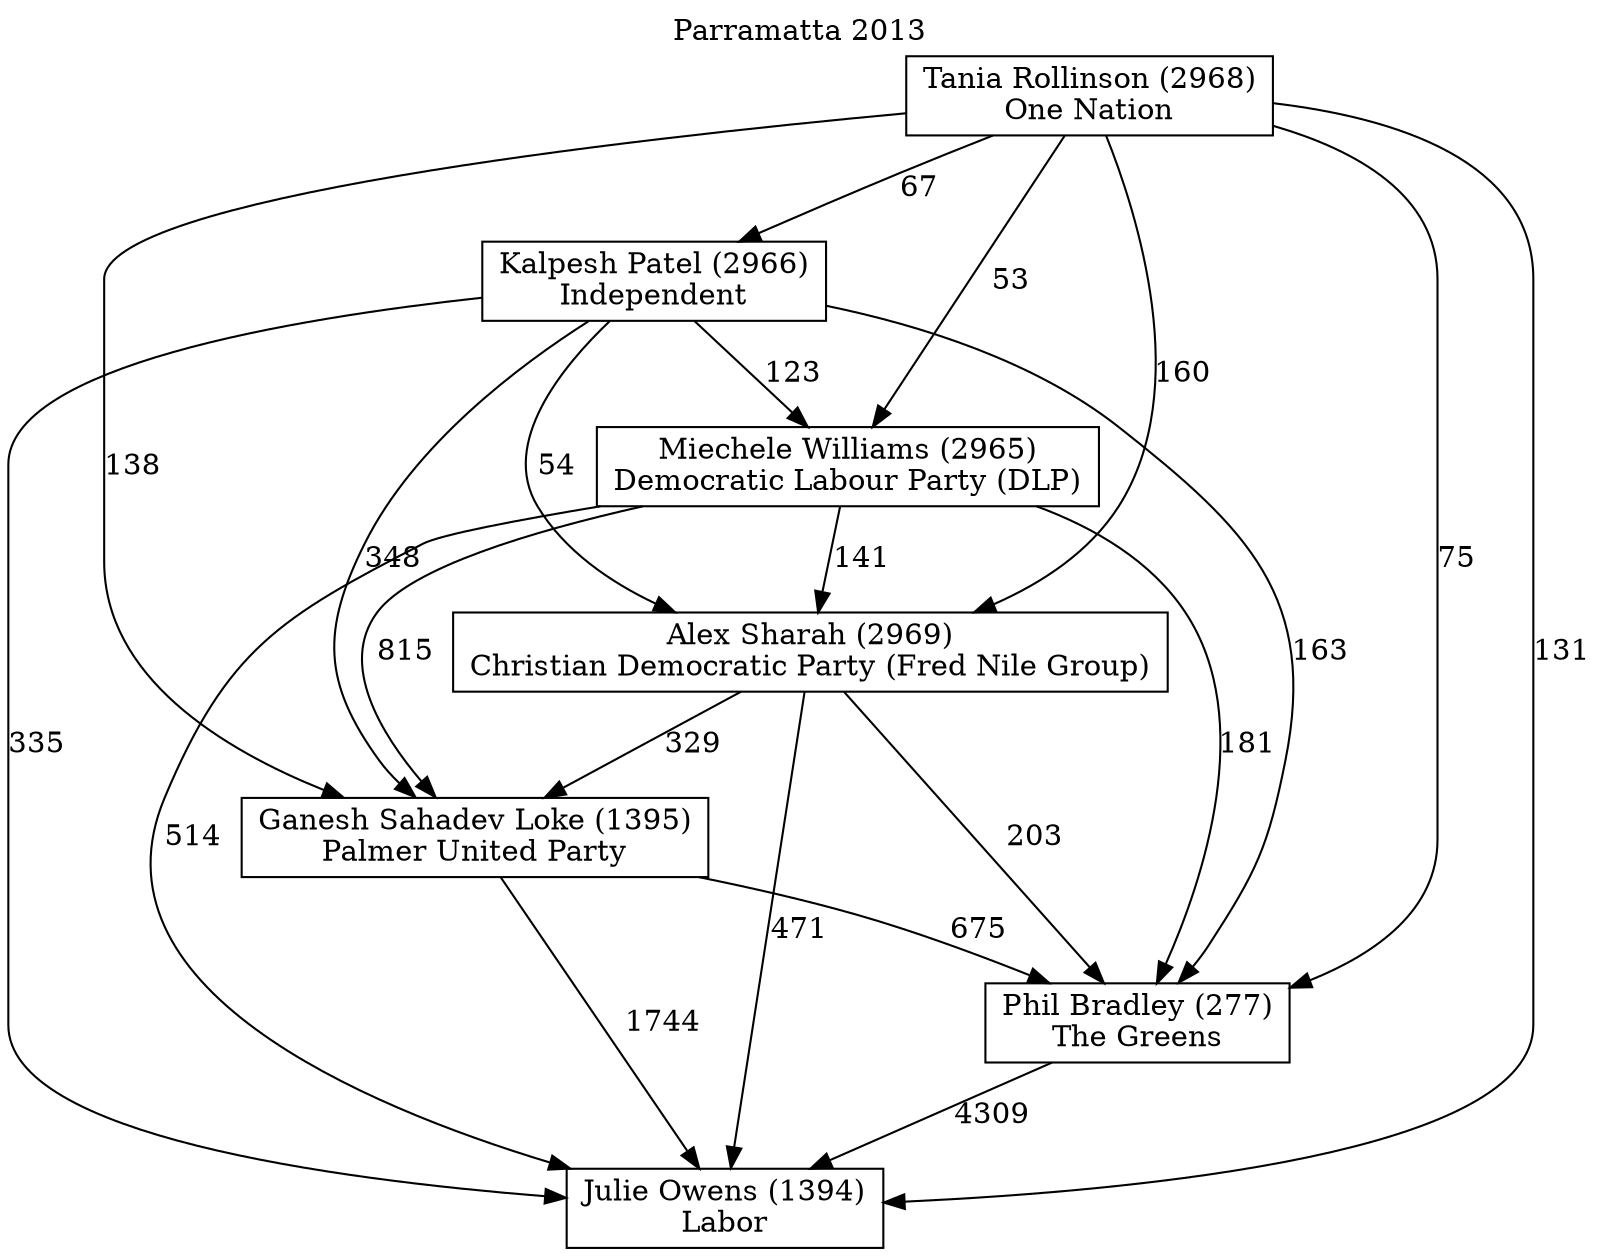 // House preference flow
digraph "Julie Owens (1394)_Parramatta_2013" {
	graph [label="Parramatta 2013" labelloc=t mclimit=10]
	node [shape=box]
	"Alex Sharah (2969)" [label="Alex Sharah (2969)
Christian Democratic Party (Fred Nile Group)"]
	"Ganesh Sahadev Loke (1395)" [label="Ganesh Sahadev Loke (1395)
Palmer United Party"]
	"Julie Owens (1394)" [label="Julie Owens (1394)
Labor"]
	"Kalpesh Patel (2966)" [label="Kalpesh Patel (2966)
Independent"]
	"Miechele Williams (2965)" [label="Miechele Williams (2965)
Democratic Labour Party (DLP)"]
	"Phil Bradley (277)" [label="Phil Bradley (277)
The Greens"]
	"Tania Rollinson (2968)" [label="Tania Rollinson (2968)
One Nation"]
	"Alex Sharah (2969)" -> "Ganesh Sahadev Loke (1395)" [label=329]
	"Alex Sharah (2969)" -> "Julie Owens (1394)" [label=471]
	"Alex Sharah (2969)" -> "Phil Bradley (277)" [label=203]
	"Ganesh Sahadev Loke (1395)" -> "Julie Owens (1394)" [label=1744]
	"Ganesh Sahadev Loke (1395)" -> "Phil Bradley (277)" [label=675]
	"Kalpesh Patel (2966)" -> "Alex Sharah (2969)" [label=54]
	"Kalpesh Patel (2966)" -> "Ganesh Sahadev Loke (1395)" [label=348]
	"Kalpesh Patel (2966)" -> "Julie Owens (1394)" [label=335]
	"Kalpesh Patel (2966)" -> "Miechele Williams (2965)" [label=123]
	"Kalpesh Patel (2966)" -> "Phil Bradley (277)" [label=163]
	"Miechele Williams (2965)" -> "Alex Sharah (2969)" [label=141]
	"Miechele Williams (2965)" -> "Ganesh Sahadev Loke (1395)" [label=815]
	"Miechele Williams (2965)" -> "Julie Owens (1394)" [label=514]
	"Miechele Williams (2965)" -> "Phil Bradley (277)" [label=181]
	"Phil Bradley (277)" -> "Julie Owens (1394)" [label=4309]
	"Tania Rollinson (2968)" -> "Alex Sharah (2969)" [label=160]
	"Tania Rollinson (2968)" -> "Ganesh Sahadev Loke (1395)" [label=138]
	"Tania Rollinson (2968)" -> "Julie Owens (1394)" [label=131]
	"Tania Rollinson (2968)" -> "Kalpesh Patel (2966)" [label=67]
	"Tania Rollinson (2968)" -> "Miechele Williams (2965)" [label=53]
	"Tania Rollinson (2968)" -> "Phil Bradley (277)" [label=75]
}
